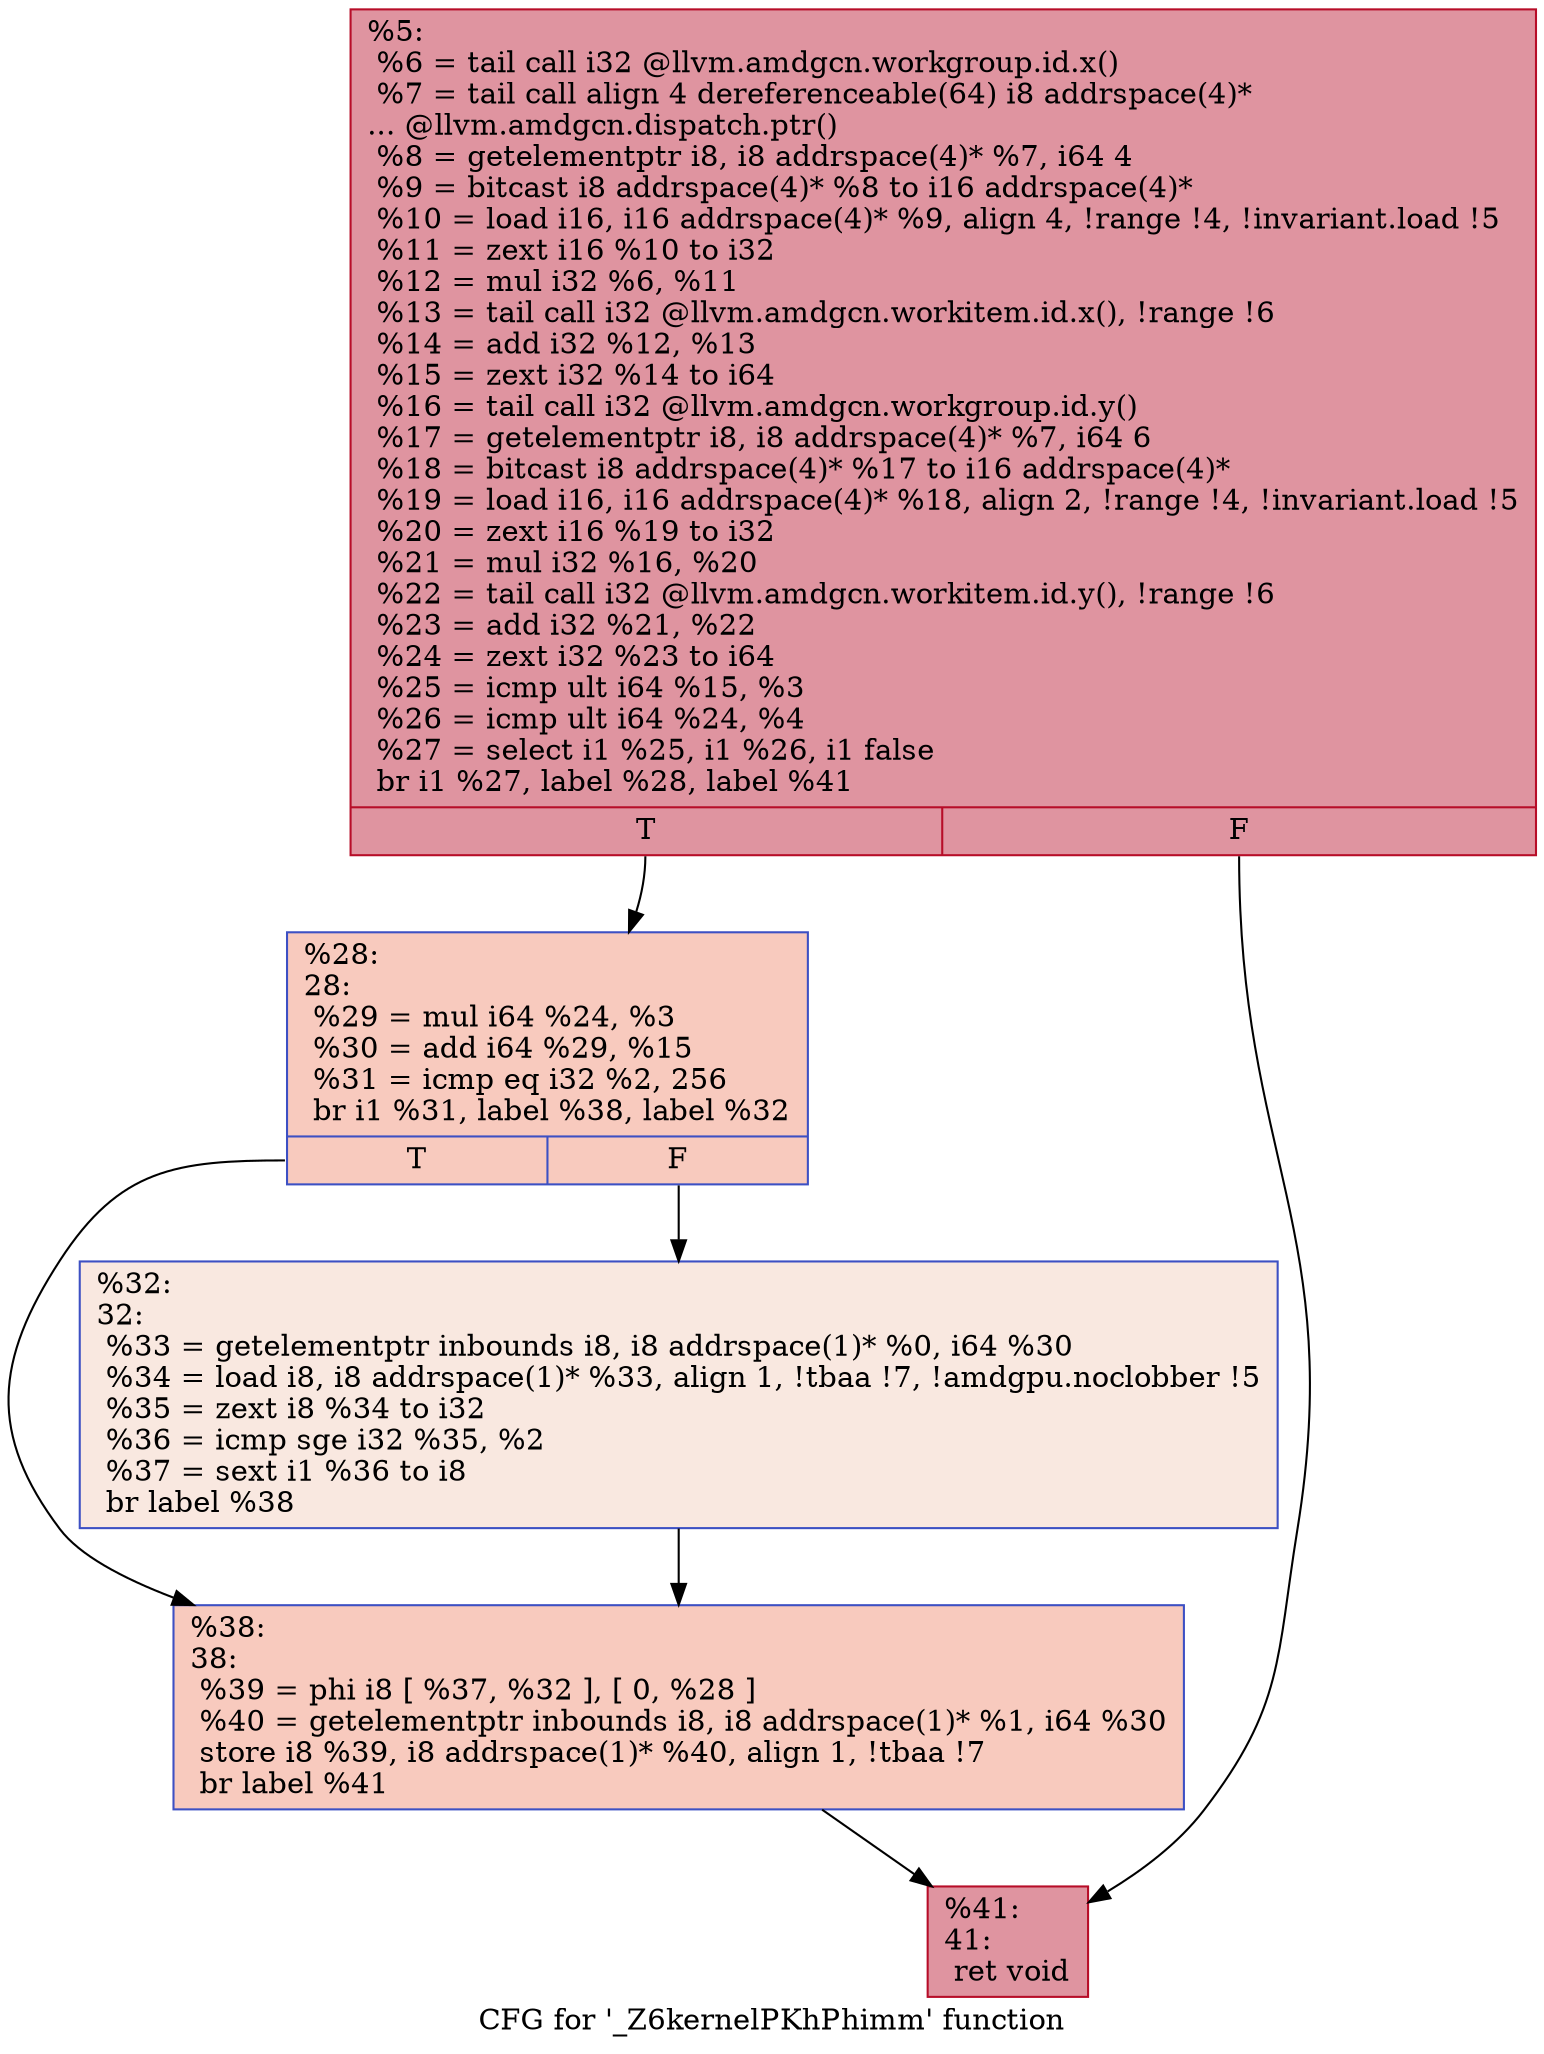 digraph "CFG for '_Z6kernelPKhPhimm' function" {
	label="CFG for '_Z6kernelPKhPhimm' function";

	Node0x648a460 [shape=record,color="#b70d28ff", style=filled, fillcolor="#b70d2870",label="{%5:\l  %6 = tail call i32 @llvm.amdgcn.workgroup.id.x()\l  %7 = tail call align 4 dereferenceable(64) i8 addrspace(4)*\l... @llvm.amdgcn.dispatch.ptr()\l  %8 = getelementptr i8, i8 addrspace(4)* %7, i64 4\l  %9 = bitcast i8 addrspace(4)* %8 to i16 addrspace(4)*\l  %10 = load i16, i16 addrspace(4)* %9, align 4, !range !4, !invariant.load !5\l  %11 = zext i16 %10 to i32\l  %12 = mul i32 %6, %11\l  %13 = tail call i32 @llvm.amdgcn.workitem.id.x(), !range !6\l  %14 = add i32 %12, %13\l  %15 = zext i32 %14 to i64\l  %16 = tail call i32 @llvm.amdgcn.workgroup.id.y()\l  %17 = getelementptr i8, i8 addrspace(4)* %7, i64 6\l  %18 = bitcast i8 addrspace(4)* %17 to i16 addrspace(4)*\l  %19 = load i16, i16 addrspace(4)* %18, align 2, !range !4, !invariant.load !5\l  %20 = zext i16 %19 to i32\l  %21 = mul i32 %16, %20\l  %22 = tail call i32 @llvm.amdgcn.workitem.id.y(), !range !6\l  %23 = add i32 %21, %22\l  %24 = zext i32 %23 to i64\l  %25 = icmp ult i64 %15, %3\l  %26 = icmp ult i64 %24, %4\l  %27 = select i1 %25, i1 %26, i1 false\l  br i1 %27, label %28, label %41\l|{<s0>T|<s1>F}}"];
	Node0x648a460:s0 -> Node0x648dfb0;
	Node0x648a460:s1 -> Node0x648e040;
	Node0x648dfb0 [shape=record,color="#3d50c3ff", style=filled, fillcolor="#ef886b70",label="{%28:\l28:                                               \l  %29 = mul i64 %24, %3\l  %30 = add i64 %29, %15\l  %31 = icmp eq i32 %2, 256\l  br i1 %31, label %38, label %32\l|{<s0>T|<s1>F}}"];
	Node0x648dfb0:s0 -> Node0x648e360;
	Node0x648dfb0:s1 -> Node0x648e3b0;
	Node0x648e3b0 [shape=record,color="#3d50c3ff", style=filled, fillcolor="#f1ccb870",label="{%32:\l32:                                               \l  %33 = getelementptr inbounds i8, i8 addrspace(1)* %0, i64 %30\l  %34 = load i8, i8 addrspace(1)* %33, align 1, !tbaa !7, !amdgpu.noclobber !5\l  %35 = zext i8 %34 to i32\l  %36 = icmp sge i32 %35, %2\l  %37 = sext i1 %36 to i8\l  br label %38\l}"];
	Node0x648e3b0 -> Node0x648e360;
	Node0x648e360 [shape=record,color="#3d50c3ff", style=filled, fillcolor="#ef886b70",label="{%38:\l38:                                               \l  %39 = phi i8 [ %37, %32 ], [ 0, %28 ]\l  %40 = getelementptr inbounds i8, i8 addrspace(1)* %1, i64 %30\l  store i8 %39, i8 addrspace(1)* %40, align 1, !tbaa !7\l  br label %41\l}"];
	Node0x648e360 -> Node0x648e040;
	Node0x648e040 [shape=record,color="#b70d28ff", style=filled, fillcolor="#b70d2870",label="{%41:\l41:                                               \l  ret void\l}"];
}
